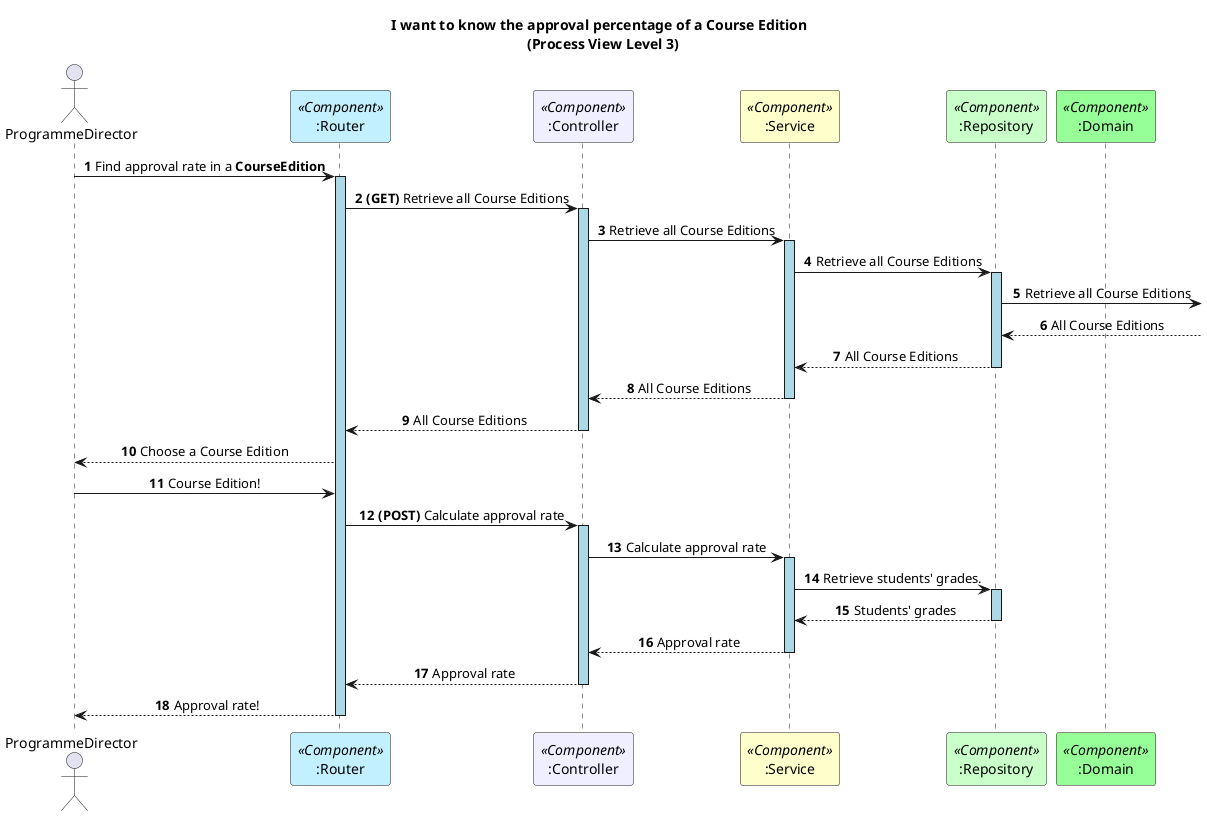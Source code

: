 @startuml

autonumber
skinparam sequenceMessageAlign center
skinparam sequenceLifeLineBackgroundColor lightblue
title I want to know the approval percentage of a Course Edition \n (Process View Level 3)
skinparam sequencemessagealign center

actor ProgrammeDirector
participant ":Router" as Router <<Component>> #application
participant ":Controller" as Controller <<Component>> #motivation
participant ":Service" as Service <<Component>> #business
participant ":Repository" as Repository <<Component>> #technology
participant ":Domain" as Domain <<Component>> #physical

ProgrammeDirector -> Router : Find approval rate in a **CourseEdition**
activate Router
Router -> Controller : **(GET)** Retrieve all Course Editions
activate Controller
Controller -> Service : Retrieve all Course Editions
activate Service
Service -> Repository : Retrieve all Course Editions
activate Repository
Repository ->  : Retrieve all Course Editions
Repository <--  : All Course Editions
Repository --> Service : All Course Editions
deactivate Repository
Service --> Controller : All Course Editions
deactivate Service
Controller --> Router : All Course Editions
deactivate Controller


Router --> ProgrammeDirector : Choose a Course Edition
ProgrammeDirector -> Router : Course Edition!


Router -> Controller : **(POST)** Calculate approval rate

activate Controller
Controller -> Service : Calculate approval rate

activate Service
Service -> Repository : Retrieve students' grades.
activate Repository
Repository --> Service : Students' grades
deactivate Repository

Service --> Controller : Approval rate
deactivate Service

Controller --> Router : Approval rate
deactivate Controller

Router --> ProgrammeDirector : Approval rate!
deactivate Router

@enduml